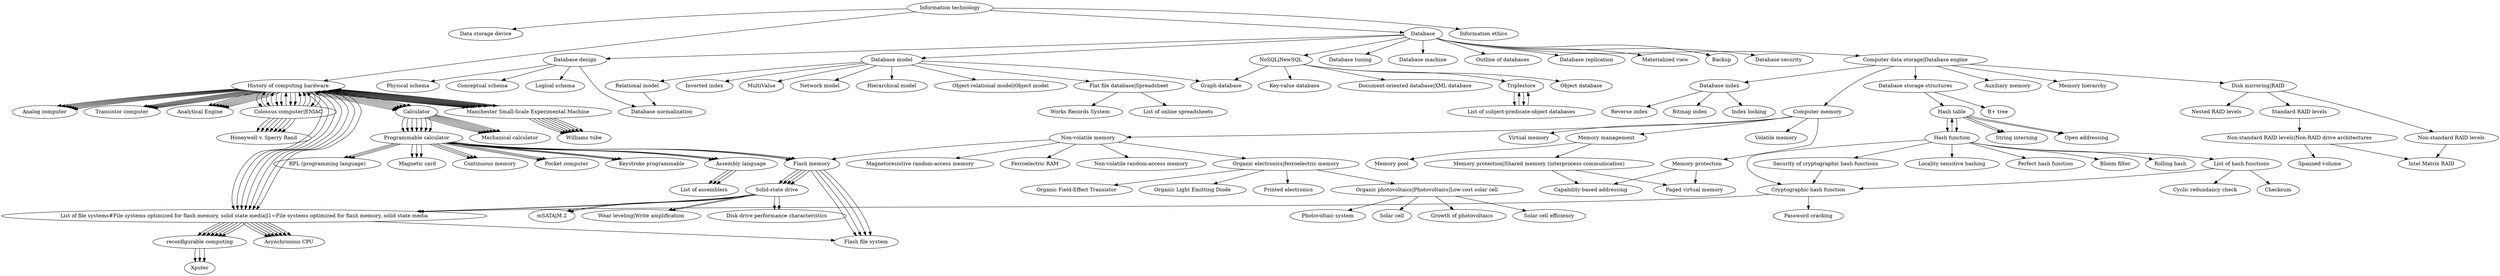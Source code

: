digraph {
	36674345 [label="Information technology"]
	28174 [label="Data storage device"]
		36674345 -> 28174
	13636 [label="History of computing hardware"]
		36674345 -> 13636
	8377 [label=Database]
		36674345 -> 8377
	7593 [label=Calculator]
		13636 -> 7593
	4168072 [label="Information ethics"]
		36674345 -> 4168072
	531686 [label="Manchester Small-Scale Experimental Machine"]
		13636 -> 531686
	1040387 [label="Database design"]
		8377 -> 1040387
	10973690 [label="Database model"]
		8377 -> 10973690
	4452966 [label="Database tuning"]
		8377 -> 4452966
	4916098 [label="Database machine"]
		8377 -> 4916098
	35855099 [label="Outline of databases"]
		8377 -> 35855099
	23968131 [label="NoSQL|NewSQL"]
		8377 -> 23968131
	2428 [label="Analog computer"]
		13636 -> 2428
	432897 [label="Mechanical calculator"]
		7593 -> 432897
	3695788 [label="Programmable calculator"]
		7593 -> 3695788
	5752086 [label="Database replication"]
		8377 -> 5752086
	-1 [label="History of computing hardware (1960s\u2013present)|History of general-purpose CPUs"]
		13636 -> -1
	26220 [label="Relational model"]
		10973690 -> 26220
	22826 [label="Object database"]
		23968131 -> 22826
	4032622 [label="Materialized view"]
		8377 -> 4032622
	533867 [label=Backup]
		8377 -> 533867
	4689778 [label="Database security"]
		8377 -> 4689778
	12289014 [label="Transistor computer"]
		13636 -> 12289014
	32727592 [label="Keystroke programmable"]
		3695788 -> 32727592
	1271 [label="Analytical Engine"]
		13636 -> 1271
	6229 [label="Colossus computer|ENIAC"]
		13636 -> 6229
	1040380 [label="Logical schema"]
		1040387 -> 1040380
	5646487 [label="Object-relational model|Object model"]
		10973690 -> 5646487
	573973 [label="Flat file database|Spreadsheet"]
		10973690 -> 573973
	37704882 [label="Key-value database"]
		23968131 -> 37704882
	15002414 [label="Document-oriented database|XML database"]
		23968131 -> 15002414
	209503 [label="Computer data storage|Database engine"]
		8377 -> 209503
	8640 [label="Database normalization"]
		1040387 -> 8640
	3125116 [label="Inverted index"]
		10973690 -> 3125116
	24799509 [label="Graph database"]
		10973690 -> 24799509
	16727386 [label="Triplestore|Named graph"]
		23968131 -> 16727386
	7919705 [label=" Magnetic card"]
		3695788 -> 7919705
	11689534 [label="Continuous memory"]
		3695788 -> 11689534
	1487482 [label="Pocket computer"]
		3695788 -> 1487482
	33571 [label="Williams tube"]
		531686 -> 33571
	50595 [label="Flash memory"]
		3695788 -> 50595
	1040391 [label="Physical schema"]
		1040387 -> 1040391
	188371 [label="reconfigurable computing"]
		-1 -> 188371
	13636 [label="History of computing hardware"]
		531686 -> 13636
	10633346 [label=MultiValue]
		10973690 -> 10633346
	185098 [label="Network model"]
		10973690 -> 185098
	24799509 [label="Graph database"]
		23968131 -> 24799509
	58267 [label="Conceptual schema"]
		1040387 -> 58267
	34856933 [label="Asynchronous CPU"]
		-1 -> 34856933
	20534511 [label="Flash file system"]
		50595 -> 20534511
	24607310 [label="Hierarchical model"]
		10973690 -> 24607310
	8640 [label="Database normalization"]
		26220 -> 8640
	1368 [label="Assembly language"]
		3695788 -> 1368
	512681 [label="RPL (programming language)"]
		3695788 -> 512681
	38519476 [label="Auxiliary memory"]
		209503 -> 38519476
	137146 [label="Memory hierarchy"]
		209503 -> 137146
	44986696 [label="Honeywell v. Sperry Rand"]
		6229 -> 44986696
	13636 [label="History of computing hardware"]
		6229 -> 13636
	45203418 [label=Xputer]
		188371 -> 45203418
	531686 [label="Manchester Small-Scale Experimental Machine"]
		13636 -> 531686
	44562730 [label="List of subject-predicate-object databases"]
		16727386 -> 44562730
	54695 [label="Disk mirroring|RAID"]
		209503 -> 54695
	1711076 [label="Database index"]
		209503 -> 1711076
	6806 [label="Computer memory"]
		209503 -> 6806
	15698605 [label="List of assemblers"]
		1368 -> 15698605
	1271 [label="Analytical Engine"]
		13636 -> 1271
	6229 [label="Colossus computer|ENIAC"]
		13636 -> 6229
	7593 [label=Calculator]
		13636 -> 7593
	23065382 [label="List of online spreadsheets"]
		573973 -> 23065382
	33312300 [label="Works Records System"]
		573973 -> 33312300
	13636 [label="History of computing hardware"]
		531686 -> 13636
	10983365 [label="Database storage structures"]
		209503 -> 10983365
	32354 [label="Virtual memory"]
		6806 -> 32354
	8506316 [label="Standard RAID levels"]
		54695 -> 8506316
	531686 [label="Manchester Small-Scale Experimental Machine"]
		13636 -> 531686
	2428 [label="Analog computer"]
		13636 -> 2428
	44986696 [label="Honeywell v. Sperry Rand"]
		6229 -> 44986696
	13636 [label="History of computing hardware"]
		6229 -> 13636
	6229 [label="Colossus computer|ENIAC"]
		13636 -> 6229
	7366298 [label="Solid-state drive"]
		50595 -> 7366298
	2017214 [label="Bitmap index"]
		1711076 -> 2017214
	13833 [label="Hash table"]
		10983365 -> 13833
	12289014 [label="Transistor computer"]
		13636 -> 12289014
	-1 [label="History of computing hardware (1960s\u2013present)|History of general-purpose CPUs"]
		13636 -> -1
	12289014 [label="Transistor computer"]
		13636 -> 12289014
	7593 [label=Calculator]
		13636 -> 7593
	-1 [label="History of computing hardware (1960s\u2013present)|History of general-purpose CPUs"]
		13636 -> -1
	16727386 [label=Triplestore]
		44562730 -> 16727386
	1271 [label="Analytical Engine"]
		13636 -> 1271
	12289014 [label="Transistor computer"]
		13636 -> 12289014
	-1 [label="History of computing hardware (1960s\u2013present)|History of general-purpose CPUs"]
		13636 -> -1
	531686 [label="Manchester Small-Scale Experimental Machine"]
		13636 -> 531686
	1271 [label="Analytical Engine"]
		13636 -> 1271
	515373 [label="Memory protection"]
		6806 -> 515373
	8506375 [label="Non-standard RAID levels"]
		54695 -> 8506375
	1490598 [label="Index locking"]
		1711076 -> 1490598
	1423287 [label="String interning"]
		13833 -> 1423287
	33571 [label="Williams tube"]
		531686 -> 33571
	24496221 [label="Non-standard RAID levels|Non-RAID drive architectures"]
		8506316 -> 24496221
	188371 [label="reconfigurable computing"]
		-1 -> 188371
	13636 [label="History of computing hardware"]
		531686 -> 13636
	2428 [label="Analog computer"]
		13636 -> 2428
	1271 [label="Analytical Engine"]
		13636 -> 1271
	531686 [label="Manchester Small-Scale Experimental Machine"]
		13636 -> 531686
	12289014 [label="Transistor computer"]
		13636 -> 12289014
	2428 [label="Analog computer"]
		13636 -> 2428
	7593 [label=Calculator]
		13636 -> 7593
	780629 [label="Non-volatile memory"]
		6806 -> 780629
	33571 [label="Williams tube"]
		531686 -> 33571
	8506329 [label="Nested RAID levels"]
		54695 -> 8506329
	2428 [label="Analog computer"]
		13636 -> 2428
	6229 [label="Colossus computer|ENIAC"]
		13636 -> 6229
	-1 [label="List of file systems#File systems optimized for flash memory, solid state media|l1=File systems optimized for flash memory, solid state media"]
		7366298 -> -1
	27040114 [label="Paged virtual memory"]
		515373 -> 27040114
	30240009 [label="mSATA|M.2"]
		7366298 -> 30240009
	13636 [label="History of computing hardware"]
		6229 -> 13636
	3695788 [label="Programmable calculator"]
		7593 -> 3695788
	3695788 [label="Programmable calculator"]
		7593 -> 3695788
	33571 [label="Williams tube"]
		531686 -> 33571
	44562730 [label="List of subject-predicate-object databases"]
		16727386 -> 44562730
	-1 [label="History of computing hardware (1960s\u2013present)|History of general-purpose CPUs"]
		13636 -> -1
	6229 [label="Colossus computer|ENIAC"]
		13636 -> 6229
	1326443 [label="B+ tree"]
		10983365 -> 1326443
	1156873 [label="Volatile memory"]
		6806 -> 1156873
	6229 [label="Colossus computer|ENIAC"]
		13636 -> 6229
	66924 [label="Memory management"]
		6806 -> 66924
	2558357 [label="Reverse index"]
		1711076 -> 2558357
	34856933 [label="Asynchronous CPU"]
		-1 -> 34856933
	44986696 [label="Honeywell v. Sperry Rand"]
		6229 -> 44986696
	22190 [label="Organic electronics|ferroelectric memory"]
		780629 -> 22190
	315008 [label="Magnetoresistive random-access memory"]
		780629 -> 315008
	8803454 [label="Capability-based addressing"]
		515373 -> 8803454
	2075960 [label="Ferroelectric RAM"]
		780629 -> 2075960
	1583843 [label="Open addressing"]
		13833 -> 1583843
	188371 [label="reconfigurable computing"]
		-1 -> 188371
	432897 [label="Mechanical calculator"]
		7593 -> 432897
	1796636 [label="Spanned volume"]
		24496221 -> 1796636
	432897 [label="Mechanical calculator"]
		7593 -> 432897
	1487482 [label="Pocket computer"]
		3695788 -> 1487482
	32727592 [label="Keystroke programmable"]
		3695788 -> 32727592
	32727592 [label="Keystroke programmable"]
		3695788 -> 32727592
	7919705 [label=" Magnetic card"]
		3695788 -> 7919705
	27560356 [label="Wear leveling|Write amplification"]
		7366298 -> 27560356
	1368 [label="Assembly language"]
		3695788 -> 1368
	7593 [label=Calculator]
		13636 -> 7593
	50595 [label="Flash memory"]
		3695788 -> 50595
	1271 [label="Analytical Engine"]
		13636 -> 1271
	11689534 [label="Continuous memory"]
		3695788 -> 11689534
	45203418 [label=Xputer]
		188371 -> 45203418
	188371 [label="reconfigurable computing"]
		-1 -> 188371
	432897 [label="Mechanical calculator"]
		7593 -> 432897
	34856933 [label="Asynchronous CPU"]
		-1 -> 34856933
	3695788 [label="Programmable calculator"]
		7593 -> 3695788
	173874 [label="Non-volatile random-access memory"]
		780629 -> 173874
	34856933 [label="Asynchronous CPU"]
		-1 -> 34856933
	50595 [label="Flash memory"]
		3695788 -> 50595
	188371 [label="reconfigurable computing"]
		-1 -> 188371
	33580461 [label="Disk drive performance characteristics"]
		7366298 -> 33580461
	15610641 [label="Intel Matrix RAID"]
		8506375 -> 15610641
	13790 [label="Hash function"]
		13833 -> 13790
	34856933 [label="Asynchronous CPU"]
		-1 -> 34856933
	13636 [label="History of computing hardware"]
		6229 -> 13636
	21706856 [label="Organic Field-Effect Transistor"]
		22190 -> 21706856
	15610641 [label="Intel Matrix RAID"]
		24496221 -> 15610641
	12289014 [label="Transistor computer"]
		13636 -> 12289014
	33571 [label="Williams tube"]
		531686 -> 33571
	20534511 [label="Flash file system"]
		50595 -> 20534511
	15698605 [label="List of assemblers"]
		1368 -> 15698605
	2428 [label="Analog computer"]
		13636 -> 2428
	432897 [label="Mechanical calculator"]
		7593 -> 432897
	44986696 [label="Honeywell v. Sperry Rand"]
		6229 -> 44986696
	1815313 [label="Memory pool"]
		66924 -> 1815313
	13636 [label="History of computing hardware"]
		531686 -> 13636
	29752881 [label="Organic Light Emitting Diode"]
		22190 -> 29752881
	8054686 [label="Printed electronics"]
		22190 -> 8054686
	25645668 [label="Security of cryptographic hash functions"]
		13790 -> 25645668
	31785644 [label="Locality sensitive hashing"]
		13790 -> 31785644
	20534511 [label="Flash file system"]
		-1 -> 20534511
	652531 [label="Organic photovoltaics|Photovoltaics|Low cost solar cell"]
		22190 -> 652531
	11689534 [label="Continuous memory"]
		3695788 -> 11689534
	512681 [label="RPL (programming language)"]
		3695788 -> 512681
	7919705 [label=" Magnetic card"]
		3695788 -> 7919705
	512681 [label="RPL (programming language)"]
		3695788 -> 512681
	531686 [label="Manchester Small-Scale Experimental Machine"]
		13636 -> 531686
	7593 [label=Calculator]
		13636 -> 7593
	16727386 [label=Triplestore]
		44562730 -> 16727386
	-1 [label="History of computing hardware (1960s\u2013present)|History of general-purpose CPUs"]
		13636 -> -1
	13636 [label="History of computing hardware"]
		531686 -> 13636
	7366298 [label="Solid-state drive"]
		50595 -> 7366298
	13636 [label="History of computing hardware"]
		6229 -> 13636
	50595 [label="Flash memory"]
		780629 -> 50595
	44986696 [label="Honeywell v. Sperry Rand"]
		6229 -> 44986696
	45203418 [label=Xputer]
		188371 -> 45203418
	13636 [label="History of computing hardware"]
		6229 -> 13636
	1487482 [label="Pocket computer"]
		3695788 -> 1487482
	1368 [label="Assembly language"]
		3695788 -> 1368
	3695788 [label="Programmable calculator"]
		7593 -> 3695788
	3695788 [label="Programmable calculator"]
		7593 -> 3695788
	13636 [label="History of computing hardware"]
		531686 -> 13636
	34856933 [label="Asynchronous CPU"]
		-1 -> 34856933
	825653 [label="Memory protection|Shared memory (interprocess communication)"]
		66924 -> 825653
	44986696 [label="Honeywell v. Sperry Rand"]
		6229 -> 44986696
	439526 [label="Cryptographic hash function"]
		13790 -> 439526
	2155690 [label="List of hash functions"]
		13790 -> 2155690
	20534511 [label="Flash file system"]
		50595 -> 20534511
	268162 [label="Perfect hash function"]
		13790 -> 268162
	29324571 [label="Solar cell efficiency"]
		652531 -> 29324571
	7366298 [label="Solid-state drive"]
		50595 -> 7366298
	33571 [label="Williams tube"]
		531686 -> 33571
	20534511 [label="Flash file system"]
		50595 -> 20534511
	432897 [label="Mechanical calculator"]
		7593 -> 432897
	602211 [label="Bloom filter"]
		13790 -> 602211
	7538 [label=Checksum]
		2155690 -> 7538
	15677755 [label="Photovoltaic system"]
		652531 -> 15677755
	15698605 [label="List of assemblers"]
		1368 -> 15698605
	-1 [label="History of computing hardware (1960s\u2013present)|History of general-purpose CPUs"]
		13636 -> -1
	8803454 [label="Capability-based addressing"]
		825653 -> 8803454
	27040114 [label="Paged virtual memory"]
		825653 -> 27040114
	4071549 [label="Rolling hash"]
		13790 -> 4071549
	13833 [label="Hash table"]
		13790 -> 13833
	2352910 [label="Solar cell"]
		652531 -> 2352910
	7366298 [label="Solid-state drive"]
		50595 -> 7366298
	2428 [label="Analog computer"]
		13636 -> 2428
	531686 [label="Manchester Small-Scale Experimental Machine"]
		13636 -> 531686
	6229 [label="Colossus computer|ENIAC"]
		13636 -> 6229
	188371 [label="reconfigurable computing"]
		-1 -> 188371
	439526 [label="Cryptographic hash function"]
		25645668 -> 439526
	-1 [label="Merkle\u2013Damg\u00e5rd construction"]
		439526 -> -1
	38838 [label="Cyclic redundancy check"]
		2155690 -> 38838
	477981 [label="Password cracking"]
		439526 -> 477981
	1583843 [label="Open addressing"]
		13833 -> 1583843
	1271 [label="Analytical Engine"]
		13636 -> 1271
	7593 [label=Calculator]
		13636 -> 7593
	21150165 [label="Growth of photovoltaics"]
		652531 -> 21150165
	188371 [label="reconfigurable computing"]
		-1 -> 188371
	34856933 [label="Asynchronous CPU"]
		-1 -> 34856933
	439526 [label="Cryptographic hash function"]
		2155690 -> 439526
	12289014 [label="Transistor computer"]
		13636 -> 12289014
	44986696 [label="Honeywell v. Sperry Rand"]
		6229 -> 44986696
	-1 [label="List of file systems#File systems optimized for flash memory, solid state media|l1=File systems optimized for flash memory, solid state media"]
		7366298 -> -1
	33571 [label="Williams tube"]
		531686 -> 33571
	1423287 [label="String interning"]
		13833 -> 1423287
	33580461 [label="Disk drive performance characteristics"]
		7366298 -> 33580461
	30240009 [label="mSATA|M.2"]
		7366298 -> 30240009
	432897 [label="Mechanical calculator"]
		7593 -> 432897
	13636 [label="History of computing hardware"]
		531686 -> 13636
	13790 [label="Hash function"]
		13833 -> 13790
	27560356 [label="Wear leveling|Write amplification"]
		7366298 -> 27560356
	3695788 [label="Programmable calculator"]
		7593 -> 3695788
	13636 [label="History of computing hardware"]
		6229 -> 13636
}